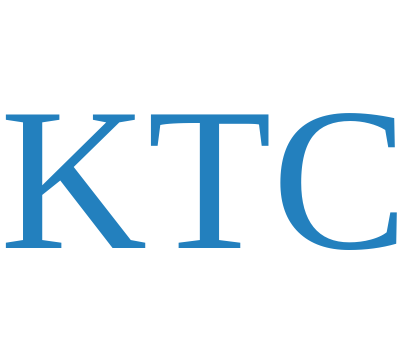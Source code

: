 <mxfile version="13.3.5" type="device"><diagram id="rcMuqsNUrm5UYW9v2uzu" name="Page-1"><mxGraphModel dx="553" dy="411" grid="1" gridSize="10" guides="1" tooltips="1" connect="1" arrows="1" fold="1" page="1" pageScale="1" pageWidth="1100" pageHeight="850" math="0" shadow="0" extFonts="Poppins^https://fonts.googleapis.com/css?family=Poppins|Montserrat^https://fonts.googleapis.com/css?family=Montserrat"><root><mxCell id="0"/><mxCell id="1" parent="0"/><mxCell id="FTGXp3GgPdhy5MtXgjh5-1" value="&lt;span style=&quot;font-size: 102px;&quot;&gt;KTC&lt;/span&gt;" style="rounded=0;whiteSpace=wrap;html=1;fontFamily=Poppins;fontColor=#2380be;fillColor=none;strokeColor=none;fontSize=102;" parent="1" vertex="1"><mxGeometry x="470" y="380" width="180" height="180" as="geometry"/></mxCell></root></mxGraphModel></diagram></mxfile>